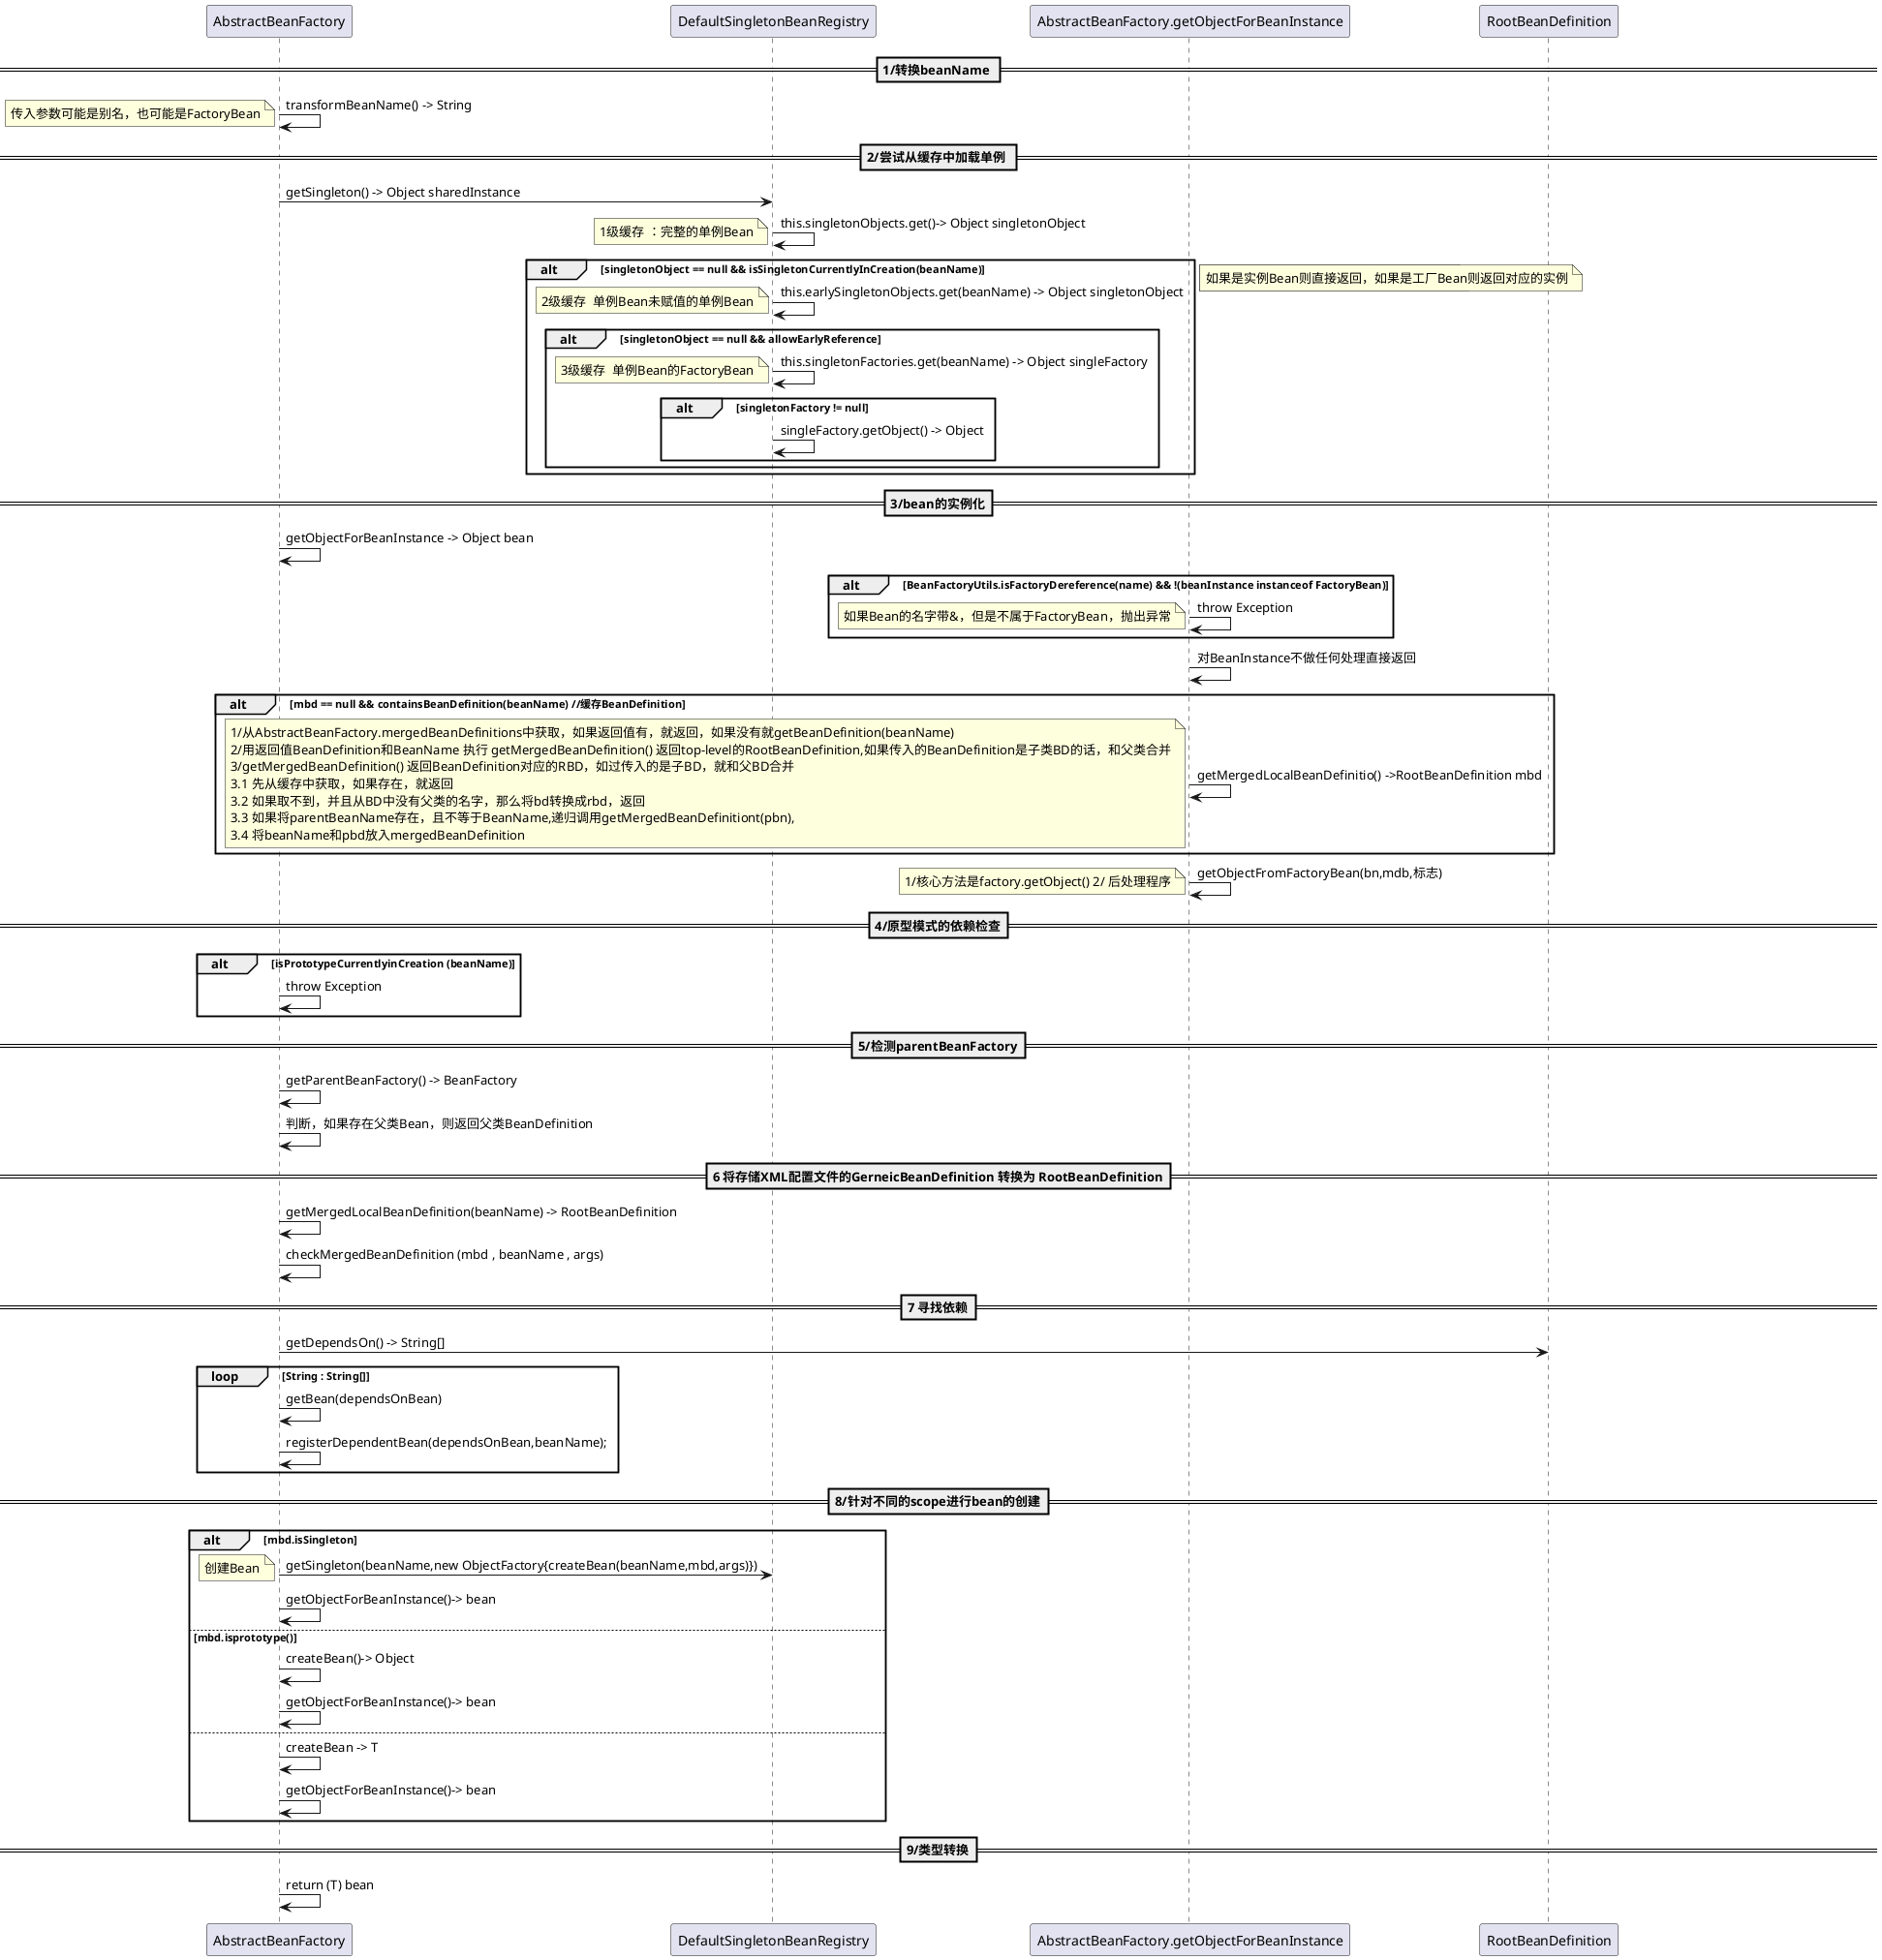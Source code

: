 @startuml

==1/转换beanName ==

AbstractBeanFactory -> AbstractBeanFactory : transformBeanName() -> String
Note left:传入参数可能是别名，也可能是FactoryBean
==2/尝试从缓存中加载单例 ==

AbstractBeanFactory -> DefaultSingletonBeanRegistry : getSingleton() -> Object sharedInstance
DefaultSingletonBeanRegistry -> DefaultSingletonBeanRegistry : this.singletonObjects.get()-> Object singletonObject
Note left: 1级缓存 ：完整的单例Bean
alt singletonObject == null && isSingletonCurrentlyInCreation(beanName)
DefaultSingletonBeanRegistry -> DefaultSingletonBeanRegistry : this.earlySingletonObjects.get(beanName) -> Object singletonObject
Note left: 2级缓存  单例Bean未赋值的单例Bean
alt singletonObject == null && allowEarlyReference
DefaultSingletonBeanRegistry -> DefaultSingletonBeanRegistry : this.singletonFactories.get(beanName) -> Object singleFactory
Note left: 3级缓存  单例Bean的FactoryBean
alt singletonFactory != null
DefaultSingletonBeanRegistry -> DefaultSingletonBeanRegistry : singleFactory.getObject() -> Object
end
end
end
Note left:传入参数可能是别名，也可能是FactoryBean
==3/bean的实例化==
Note left: 如果是实例Bean则直接返回，如果是工厂Bean则返回对应的实例
AbstractBeanFactory -> AbstractBeanFactory : getObjectForBeanInstance -> Object bean
alt BeanFactoryUtils.isFactoryDereference(name) && !(beanInstance instanceof FactoryBean)
AbstractBeanFactory.getObjectForBeanInstance -> AbstractBeanFactory.getObjectForBeanInstance : throw Exception
Note left: 如果Bean的名字带&，但是不属于FactoryBean，抛出异常
end
AbstractBeanFactory.getObjectForBeanInstance -> AbstractBeanFactory.getObjectForBeanInstance : 对BeanInstance不做任何处理直接返回
alt mbd == null && containsBeanDefinition(beanName) //缓存BeanDefinition
AbstractBeanFactory.getObjectForBeanInstance -> AbstractBeanFactory.getObjectForBeanInstance : getMergedLocalBeanDefinitio() ->RootBeanDefinition mbd
Note left
1/从AbstractBeanFactory.mergedBeanDefinitions中获取，如果返回值有，就返回，如果没有就getBeanDefinition(beanName)
2/用返回值BeanDefinition和BeanName 执行 getMergedBeanDefinition() 返回top-level的RootBeanDefinition,如果传入的BeanDefinition是子类BD的话，和父类合并
3/getMergedBeanDefinition() 返回BeanDefinition对应的RBD，如过传入的是子BD，就和父BD合并
3.1 先从缓存中获取，如果存在，就返回
3.2 如果取不到，并且从BD中没有父类的名字，那么将bd转换成rbd，返回
3.3 如果将parentBeanName存在，且不等于BeanName,递归调用getMergedBeanDefinitiont(pbn),
3.4 将beanName和pbd放入mergedBeanDefinition
end note
end
AbstractBeanFactory.getObjectForBeanInstance -> AbstractBeanFactory.getObjectForBeanInstance : getObjectFromFactoryBean(bn,mdb,标志)
note left: 1/核心方法是factory.getObject() 2/ 后处理程序

==4/原型模式的依赖检查==
alt  isPrototypeCurrentlyinCreation (beanName)
AbstractBeanFactory -> AbstractBeanFactory : throw Exception
end
==5/检测parentBeanFactory==
AbstractBeanFactory -> AbstractBeanFactory : getParentBeanFactory() -> BeanFactory
AbstractBeanFactory -> AbstractBeanFactory : 判断，如果存在父类Bean，则返回父类BeanDefinition
==6 将存储XML配置文件的GerneicBeanDefinition 转换为 RootBeanDefinition==
AbstractBeanFactory -> AbstractBeanFactory : getMergedLocalBeanDefinition(beanName) -> RootBeanDefinition
AbstractBeanFactory -> AbstractBeanFactory : checkMergedBeanDefinition (mbd , beanName , args)
==7 寻找依赖==
AbstractBeanFactory -> RootBeanDefinition : getDependsOn() -> String[]
loop String : String[]
AbstractBeanFactory -> AbstractBeanFactory : getBean(dependsOnBean)
AbstractBeanFactory -> AbstractBeanFactory : registerDependentBean(dependsOnBean,beanName);
end
==8/针对不同的scope进行bean的创建==
alt mbd.isSingleton
AbstractBeanFactory -> DefaultSingletonBeanRegistry : getSingleton(beanName,new ObjectFactory{createBean(beanName,mbd,args)})
note left
创建Bean
end note
AbstractBeanFactory -> AbstractBeanFactory : getObjectForBeanInstance()-> bean
else  mbd.isprototype()
AbstractBeanFactory -> AbstractBeanFactory : createBean()-> Object
AbstractBeanFactory -> AbstractBeanFactory : getObjectForBeanInstance()-> bean
else
AbstractBeanFactory -> AbstractBeanFactory : createBean -> T
AbstractBeanFactory -> AbstractBeanFactory : getObjectForBeanInstance()-> bean
end
==9/类型转换==
AbstractBeanFactory -> AbstractBeanFactory : return (T) bean



@enduml